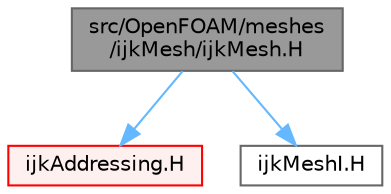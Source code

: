 digraph "src/OpenFOAM/meshes/ijkMesh/ijkMesh.H"
{
 // LATEX_PDF_SIZE
  bgcolor="transparent";
  edge [fontname=Helvetica,fontsize=10,labelfontname=Helvetica,labelfontsize=10];
  node [fontname=Helvetica,fontsize=10,shape=box,height=0.2,width=0.4];
  Node1 [id="Node000001",label="src/OpenFOAM/meshes\l/ijkMesh/ijkMesh.H",height=0.2,width=0.4,color="gray40", fillcolor="grey60", style="filled", fontcolor="black",tooltip=" "];
  Node1 -> Node2 [id="edge1_Node000001_Node000002",color="steelblue1",style="solid",tooltip=" "];
  Node2 [id="Node000002",label="ijkAddressing.H",height=0.2,width=0.4,color="red", fillcolor="#FFF0F0", style="filled",URL="$ijkAddressing_8H.html",tooltip=" "];
  Node1 -> Node82 [id="edge2_Node000001_Node000082",color="steelblue1",style="solid",tooltip=" "];
  Node82 [id="Node000082",label="ijkMeshI.H",height=0.2,width=0.4,color="grey40", fillcolor="white", style="filled",URL="$ijkMeshI_8H.html",tooltip=" "];
}
